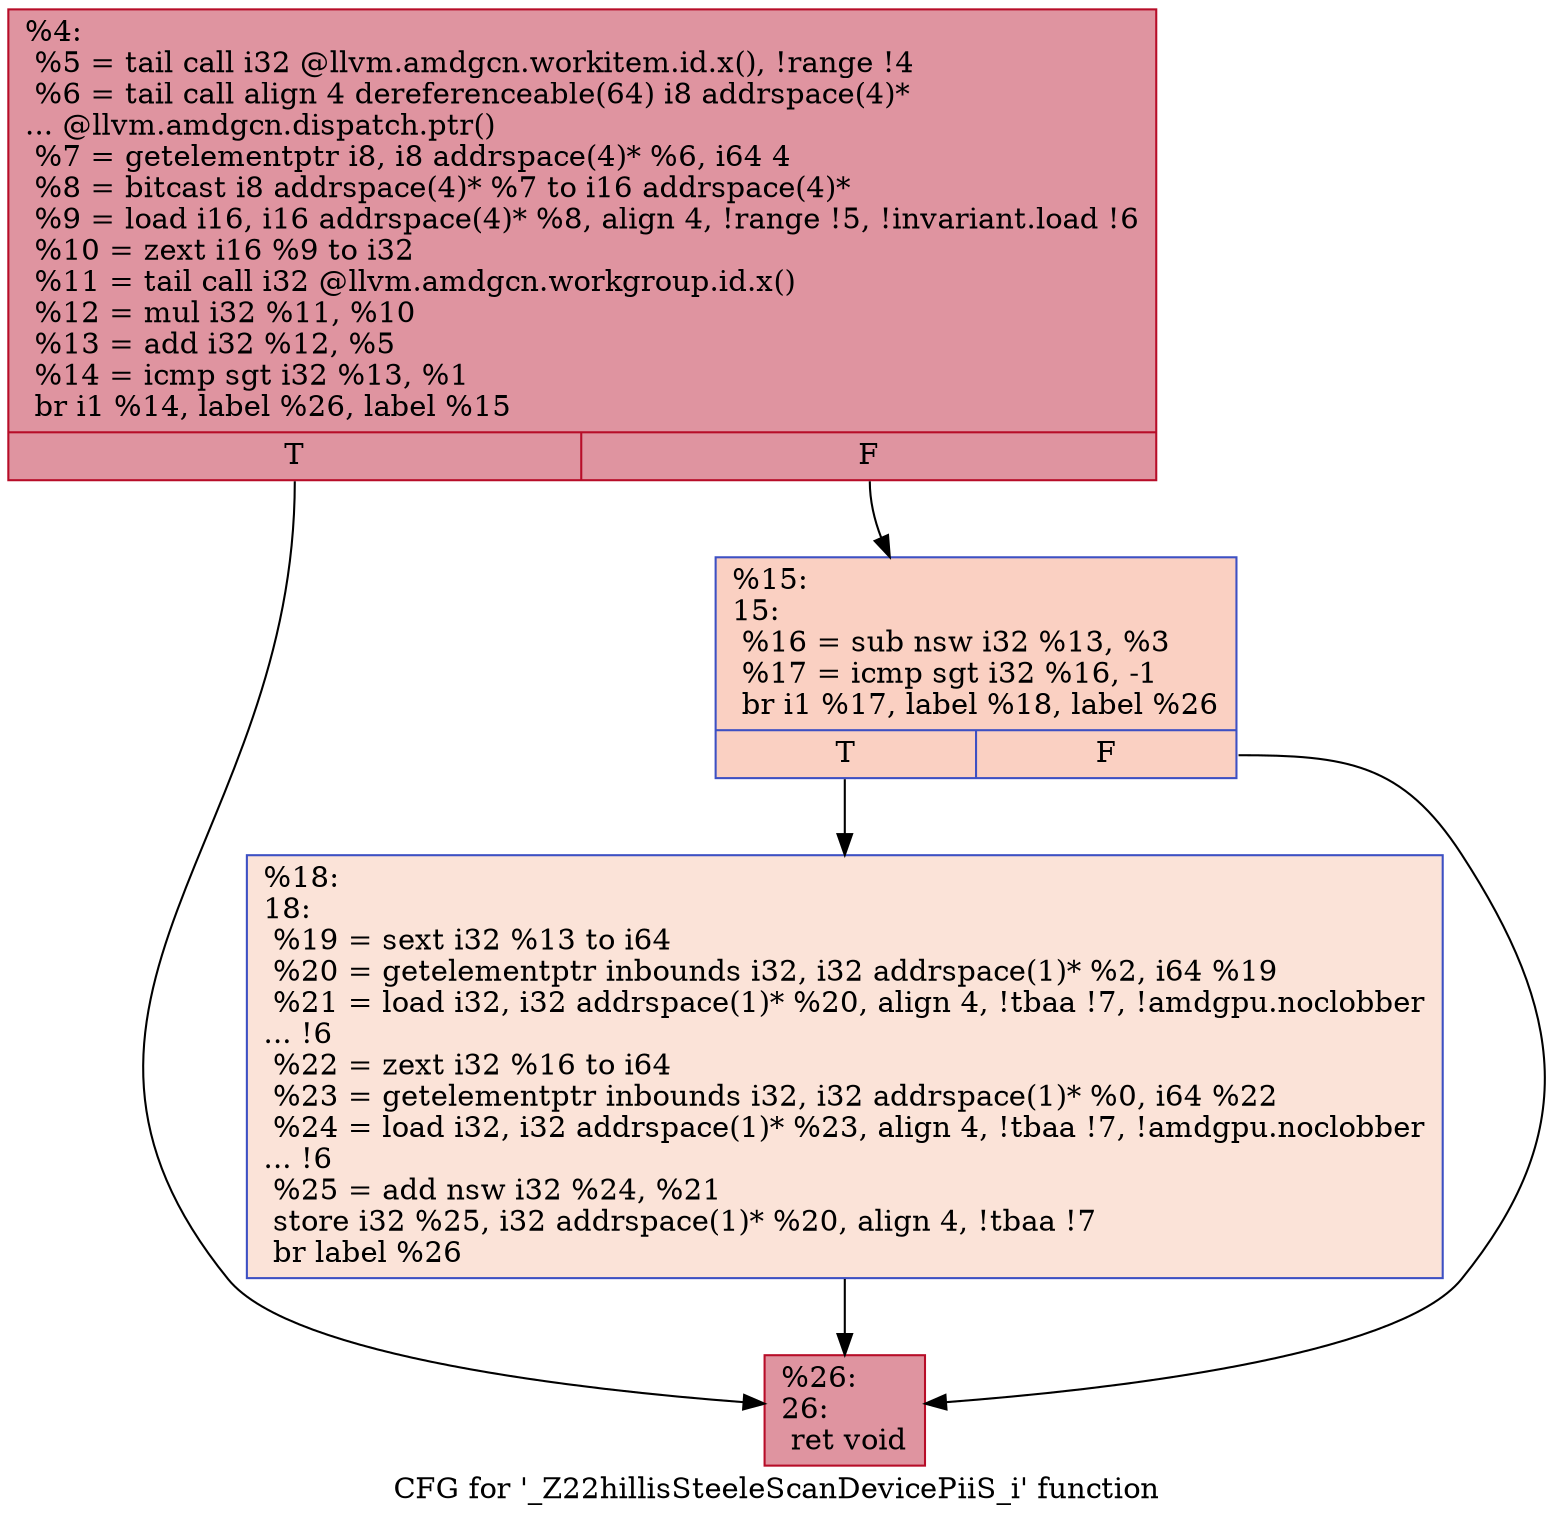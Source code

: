 digraph "CFG for '_Z22hillisSteeleScanDevicePiiS_i' function" {
	label="CFG for '_Z22hillisSteeleScanDevicePiiS_i' function";

	Node0x5d88110 [shape=record,color="#b70d28ff", style=filled, fillcolor="#b70d2870",label="{%4:\l  %5 = tail call i32 @llvm.amdgcn.workitem.id.x(), !range !4\l  %6 = tail call align 4 dereferenceable(64) i8 addrspace(4)*\l... @llvm.amdgcn.dispatch.ptr()\l  %7 = getelementptr i8, i8 addrspace(4)* %6, i64 4\l  %8 = bitcast i8 addrspace(4)* %7 to i16 addrspace(4)*\l  %9 = load i16, i16 addrspace(4)* %8, align 4, !range !5, !invariant.load !6\l  %10 = zext i16 %9 to i32\l  %11 = tail call i32 @llvm.amdgcn.workgroup.id.x()\l  %12 = mul i32 %11, %10\l  %13 = add i32 %12, %5\l  %14 = icmp sgt i32 %13, %1\l  br i1 %14, label %26, label %15\l|{<s0>T|<s1>F}}"];
	Node0x5d88110:s0 -> Node0x5d8a020;
	Node0x5d88110:s1 -> Node0x5d8a0b0;
	Node0x5d8a0b0 [shape=record,color="#3d50c3ff", style=filled, fillcolor="#f3947570",label="{%15:\l15:                                               \l  %16 = sub nsw i32 %13, %3\l  %17 = icmp sgt i32 %16, -1\l  br i1 %17, label %18, label %26\l|{<s0>T|<s1>F}}"];
	Node0x5d8a0b0:s0 -> Node0x5d8a390;
	Node0x5d8a0b0:s1 -> Node0x5d8a020;
	Node0x5d8a390 [shape=record,color="#3d50c3ff", style=filled, fillcolor="#f6bfa670",label="{%18:\l18:                                               \l  %19 = sext i32 %13 to i64\l  %20 = getelementptr inbounds i32, i32 addrspace(1)* %2, i64 %19\l  %21 = load i32, i32 addrspace(1)* %20, align 4, !tbaa !7, !amdgpu.noclobber\l... !6\l  %22 = zext i32 %16 to i64\l  %23 = getelementptr inbounds i32, i32 addrspace(1)* %0, i64 %22\l  %24 = load i32, i32 addrspace(1)* %23, align 4, !tbaa !7, !amdgpu.noclobber\l... !6\l  %25 = add nsw i32 %24, %21\l  store i32 %25, i32 addrspace(1)* %20, align 4, !tbaa !7\l  br label %26\l}"];
	Node0x5d8a390 -> Node0x5d8a020;
	Node0x5d8a020 [shape=record,color="#b70d28ff", style=filled, fillcolor="#b70d2870",label="{%26:\l26:                                               \l  ret void\l}"];
}
